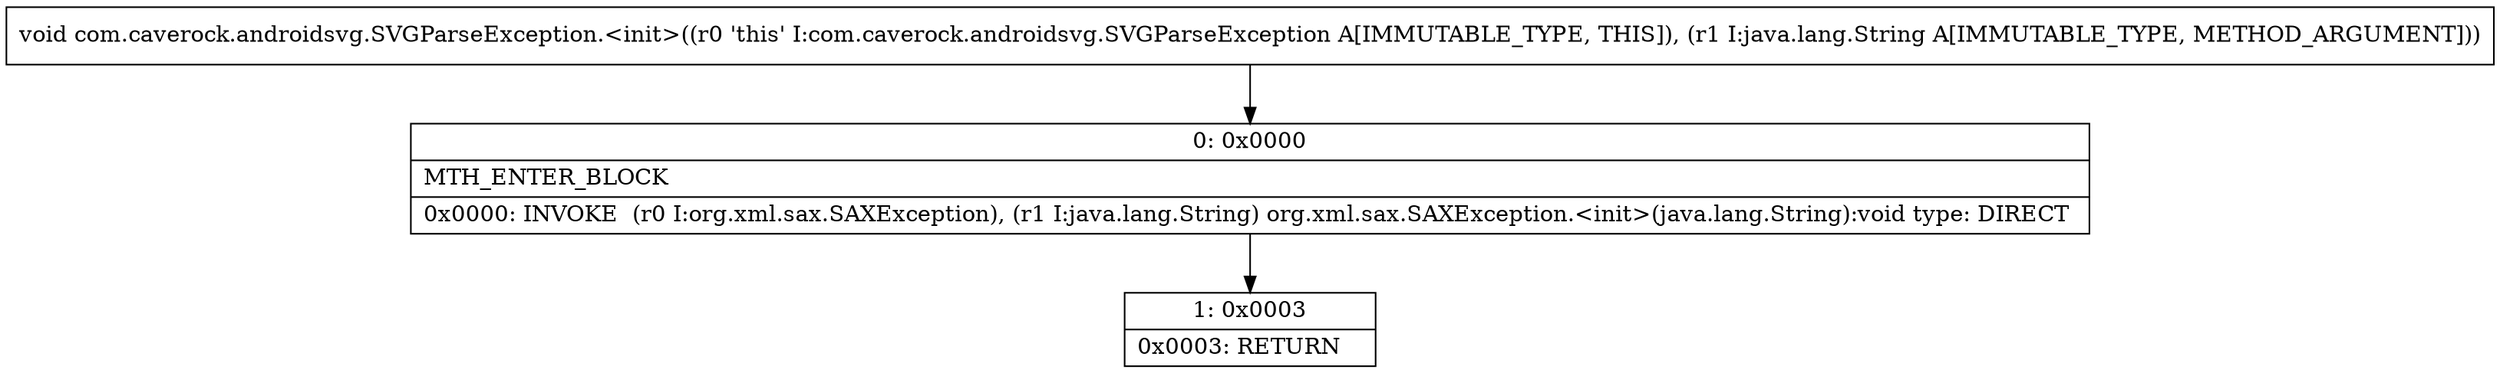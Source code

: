 digraph "CFG forcom.caverock.androidsvg.SVGParseException.\<init\>(Ljava\/lang\/String;)V" {
Node_0 [shape=record,label="{0\:\ 0x0000|MTH_ENTER_BLOCK\l|0x0000: INVOKE  (r0 I:org.xml.sax.SAXException), (r1 I:java.lang.String) org.xml.sax.SAXException.\<init\>(java.lang.String):void type: DIRECT \l}"];
Node_1 [shape=record,label="{1\:\ 0x0003|0x0003: RETURN   \l}"];
MethodNode[shape=record,label="{void com.caverock.androidsvg.SVGParseException.\<init\>((r0 'this' I:com.caverock.androidsvg.SVGParseException A[IMMUTABLE_TYPE, THIS]), (r1 I:java.lang.String A[IMMUTABLE_TYPE, METHOD_ARGUMENT])) }"];
MethodNode -> Node_0;
Node_0 -> Node_1;
}


